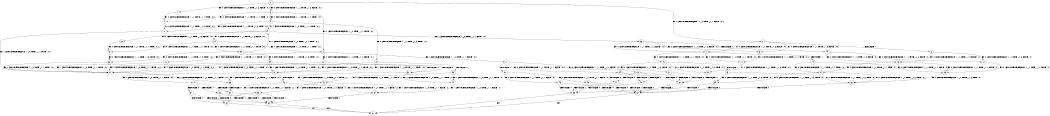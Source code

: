 digraph BCG {
size = "7, 10.5";
center = TRUE;
node [shape = circle];
0 [peripheries = 2];
0 -> 1 [label = "EX !0 !ATOMIC_EXCH_BRANCH (1, +1, TRUE, +1, 3, FALSE) !:0:1:"];
0 -> 2 [label = "EX !1 !ATOMIC_EXCH_BRANCH (1, +0, TRUE, +1, 1, FALSE) !:0:1:"];
0 -> 3 [label = "EX !0 !ATOMIC_EXCH_BRANCH (1, +1, TRUE, +1, 3, FALSE) !:0:1:"];
1 -> 4 [label = "EX !0 !ATOMIC_EXCH_BRANCH (1, +1, TRUE, +1, 1, TRUE) !:0:1:"];
2 -> 5 [label = "EX !0 !ATOMIC_EXCH_BRANCH (1, +1, TRUE, +1, 3, FALSE) !:0:1:"];
2 -> 6 [label = "TERMINATE !1"];
2 -> 7 [label = "EX !0 !ATOMIC_EXCH_BRANCH (1, +1, TRUE, +1, 3, FALSE) !:0:1:"];
3 -> 4 [label = "EX !0 !ATOMIC_EXCH_BRANCH (1, +1, TRUE, +1, 1, TRUE) !:0:1:"];
3 -> 8 [label = "EX !1 !ATOMIC_EXCH_BRANCH (1, +0, TRUE, +1, 1, TRUE) !:0:1:"];
3 -> 9 [label = "EX !0 !ATOMIC_EXCH_BRANCH (1, +1, TRUE, +1, 1, TRUE) !:0:1:"];
4 -> 10 [label = "EX !0 !ATOMIC_EXCH_BRANCH (1, +1, TRUE, +1, 3, TRUE) !:0:1:"];
5 -> 11 [label = "EX !0 !ATOMIC_EXCH_BRANCH (1, +1, TRUE, +1, 1, TRUE) !:0:1:"];
6 -> 12 [label = "EX !0 !ATOMIC_EXCH_BRANCH (1, +1, TRUE, +1, 3, FALSE) !:0:"];
6 -> 13 [label = "EX !0 !ATOMIC_EXCH_BRANCH (1, +1, TRUE, +1, 3, FALSE) !:0:"];
7 -> 11 [label = "EX !0 !ATOMIC_EXCH_BRANCH (1, +1, TRUE, +1, 1, TRUE) !:0:1:"];
7 -> 14 [label = "TERMINATE !1"];
7 -> 15 [label = "EX !0 !ATOMIC_EXCH_BRANCH (1, +1, TRUE, +1, 1, TRUE) !:0:1:"];
8 -> 16 [label = "EX !0 !ATOMIC_EXCH_BRANCH (1, +1, TRUE, +1, 1, FALSE) !:0:1:"];
8 -> 17 [label = "EX !1 !ATOMIC_EXCH_BRANCH (1, +0, TRUE, +1, 1, FALSE) !:0:1:"];
8 -> 18 [label = "EX !0 !ATOMIC_EXCH_BRANCH (1, +1, TRUE, +1, 1, FALSE) !:0:1:"];
9 -> 10 [label = "EX !0 !ATOMIC_EXCH_BRANCH (1, +1, TRUE, +1, 3, TRUE) !:0:1:"];
9 -> 19 [label = "EX !1 !ATOMIC_EXCH_BRANCH (1, +0, TRUE, +1, 1, TRUE) !:0:1:"];
9 -> 20 [label = "EX !0 !ATOMIC_EXCH_BRANCH (1, +1, TRUE, +1, 3, TRUE) !:0:1:"];
10 -> 21 [label = "EX !1 !ATOMIC_EXCH_BRANCH (1, +0, TRUE, +1, 1, TRUE) !:0:1:"];
11 -> 22 [label = "EX !0 !ATOMIC_EXCH_BRANCH (1, +1, TRUE, +1, 3, TRUE) !:0:1:"];
12 -> 23 [label = "EX !0 !ATOMIC_EXCH_BRANCH (1, +1, TRUE, +1, 1, TRUE) !:0:"];
13 -> 23 [label = "EX !0 !ATOMIC_EXCH_BRANCH (1, +1, TRUE, +1, 1, TRUE) !:0:"];
13 -> 24 [label = "EX !0 !ATOMIC_EXCH_BRANCH (1, +1, TRUE, +1, 1, TRUE) !:0:"];
14 -> 23 [label = "EX !0 !ATOMIC_EXCH_BRANCH (1, +1, TRUE, +1, 1, TRUE) !:0:"];
14 -> 24 [label = "EX !0 !ATOMIC_EXCH_BRANCH (1, +1, TRUE, +1, 1, TRUE) !:0:"];
15 -> 22 [label = "EX !0 !ATOMIC_EXCH_BRANCH (1, +1, TRUE, +1, 3, TRUE) !:0:1:"];
15 -> 25 [label = "TERMINATE !1"];
15 -> 26 [label = "EX !0 !ATOMIC_EXCH_BRANCH (1, +1, TRUE, +1, 3, TRUE) !:0:1:"];
16 -> 21 [label = "EX !1 !ATOMIC_EXCH_BRANCH (1, +0, TRUE, +1, 1, TRUE) !:0:1:"];
17 -> 27 [label = "EX !0 !ATOMIC_EXCH_BRANCH (1, +1, TRUE, +1, 1, FALSE) !:0:1:"];
17 -> 28 [label = "TERMINATE !1"];
17 -> 29 [label = "EX !0 !ATOMIC_EXCH_BRANCH (1, +1, TRUE, +1, 1, FALSE) !:0:1:"];
18 -> 21 [label = "EX !1 !ATOMIC_EXCH_BRANCH (1, +0, TRUE, +1, 1, TRUE) !:0:1:"];
18 -> 30 [label = "TERMINATE !0"];
18 -> 31 [label = "EX !1 !ATOMIC_EXCH_BRANCH (1, +0, TRUE, +1, 1, TRUE) !:0:1:"];
19 -> 32 [label = "EX !0 !ATOMIC_EXCH_BRANCH (1, +1, TRUE, +1, 3, FALSE) !:0:1:"];
19 -> 33 [label = "EX !1 !ATOMIC_EXCH_BRANCH (1, +0, TRUE, +1, 1, FALSE) !:0:1:"];
19 -> 34 [label = "EX !0 !ATOMIC_EXCH_BRANCH (1, +1, TRUE, +1, 3, FALSE) !:0:1:"];
20 -> 21 [label = "EX !1 !ATOMIC_EXCH_BRANCH (1, +0, TRUE, +1, 1, TRUE) !:0:1:"];
20 -> 35 [label = "TERMINATE !0"];
20 -> 31 [label = "EX !1 !ATOMIC_EXCH_BRANCH (1, +0, TRUE, +1, 1, TRUE) !:0:1:"];
21 -> 36 [label = "EX !1 !ATOMIC_EXCH_BRANCH (1, +0, TRUE, +1, 1, FALSE) !:0:1:"];
22 -> 37 [label = "TERMINATE !0"];
23 -> 38 [label = "EX !0 !ATOMIC_EXCH_BRANCH (1, +1, TRUE, +1, 3, TRUE) !:0:"];
24 -> 38 [label = "EX !0 !ATOMIC_EXCH_BRANCH (1, +1, TRUE, +1, 3, TRUE) !:0:"];
24 -> 39 [label = "EX !0 !ATOMIC_EXCH_BRANCH (1, +1, TRUE, +1, 3, TRUE) !:0:"];
25 -> 38 [label = "EX !0 !ATOMIC_EXCH_BRANCH (1, +1, TRUE, +1, 3, TRUE) !:0:"];
25 -> 39 [label = "EX !0 !ATOMIC_EXCH_BRANCH (1, +1, TRUE, +1, 3, TRUE) !:0:"];
26 -> 37 [label = "TERMINATE !0"];
26 -> 40 [label = "TERMINATE !1"];
26 -> 41 [label = "TERMINATE !0"];
27 -> 37 [label = "TERMINATE !0"];
28 -> 42 [label = "EX !0 !ATOMIC_EXCH_BRANCH (1, +1, TRUE, +1, 1, FALSE) !:0:"];
28 -> 43 [label = "EX !0 !ATOMIC_EXCH_BRANCH (1, +1, TRUE, +1, 1, FALSE) !:0:"];
29 -> 37 [label = "TERMINATE !0"];
29 -> 40 [label = "TERMINATE !1"];
29 -> 41 [label = "TERMINATE !0"];
30 -> 44 [label = "EX !1 !ATOMIC_EXCH_BRANCH (1, +0, TRUE, +1, 1, TRUE) !:1:"];
30 -> 45 [label = "EX !1 !ATOMIC_EXCH_BRANCH (1, +0, TRUE, +1, 1, TRUE) !:1:"];
31 -> 36 [label = "EX !1 !ATOMIC_EXCH_BRANCH (1, +0, TRUE, +1, 1, FALSE) !:0:1:"];
31 -> 46 [label = "TERMINATE !0"];
31 -> 47 [label = "EX !1 !ATOMIC_EXCH_BRANCH (1, +0, TRUE, +1, 1, FALSE) !:0:1:"];
32 -> 48 [label = "EX !0 !ATOMIC_EXCH_BRANCH (1, +1, TRUE, +1, 1, TRUE) !:0:1:"];
33 -> 5 [label = "EX !0 !ATOMIC_EXCH_BRANCH (1, +1, TRUE, +1, 3, FALSE) !:0:1:"];
33 -> 49 [label = "TERMINATE !1"];
33 -> 7 [label = "EX !0 !ATOMIC_EXCH_BRANCH (1, +1, TRUE, +1, 3, FALSE) !:0:1:"];
34 -> 48 [label = "EX !0 !ATOMIC_EXCH_BRANCH (1, +1, TRUE, +1, 1, TRUE) !:0:1:"];
34 -> 8 [label = "EX !1 !ATOMIC_EXCH_BRANCH (1, +0, TRUE, +1, 1, TRUE) !:0:1:"];
34 -> 50 [label = "EX !0 !ATOMIC_EXCH_BRANCH (1, +1, TRUE, +1, 1, TRUE) !:0:1:"];
35 -> 44 [label = "EX !1 !ATOMIC_EXCH_BRANCH (1, +0, TRUE, +1, 1, TRUE) !:1:"];
35 -> 45 [label = "EX !1 !ATOMIC_EXCH_BRANCH (1, +0, TRUE, +1, 1, TRUE) !:1:"];
36 -> 51 [label = "TERMINATE !0"];
37 -> 52 [label = "TERMINATE !1"];
38 -> 52 [label = "TERMINATE !0"];
39 -> 52 [label = "TERMINATE !0"];
39 -> 53 [label = "TERMINATE !0"];
40 -> 52 [label = "TERMINATE !0"];
40 -> 53 [label = "TERMINATE !0"];
41 -> 52 [label = "TERMINATE !1"];
41 -> 53 [label = "TERMINATE !1"];
42 -> 52 [label = "TERMINATE !0"];
43 -> 52 [label = "TERMINATE !0"];
43 -> 53 [label = "TERMINATE !0"];
44 -> 54 [label = "EX !1 !ATOMIC_EXCH_BRANCH (1, +0, TRUE, +1, 1, FALSE) !:1:"];
45 -> 54 [label = "EX !1 !ATOMIC_EXCH_BRANCH (1, +0, TRUE, +1, 1, FALSE) !:1:"];
45 -> 55 [label = "EX !1 !ATOMIC_EXCH_BRANCH (1, +0, TRUE, +1, 1, FALSE) !:1:"];
46 -> 54 [label = "EX !1 !ATOMIC_EXCH_BRANCH (1, +0, TRUE, +1, 1, FALSE) !:1:"];
46 -> 55 [label = "EX !1 !ATOMIC_EXCH_BRANCH (1, +0, TRUE, +1, 1, FALSE) !:1:"];
47 -> 51 [label = "TERMINATE !0"];
47 -> 56 [label = "TERMINATE !1"];
47 -> 57 [label = "TERMINATE !0"];
48 -> 58 [label = "EX !0 !ATOMIC_EXCH_BRANCH (1, +1, TRUE, +1, 3, TRUE) !:0:1:"];
49 -> 12 [label = "EX !0 !ATOMIC_EXCH_BRANCH (1, +1, TRUE, +1, 3, FALSE) !:0:"];
49 -> 13 [label = "EX !0 !ATOMIC_EXCH_BRANCH (1, +1, TRUE, +1, 3, FALSE) !:0:"];
50 -> 58 [label = "EX !0 !ATOMIC_EXCH_BRANCH (1, +1, TRUE, +1, 3, TRUE) !:0:1:"];
50 -> 19 [label = "EX !1 !ATOMIC_EXCH_BRANCH (1, +0, TRUE, +1, 1, TRUE) !:0:1:"];
50 -> 59 [label = "EX !0 !ATOMIC_EXCH_BRANCH (1, +1, TRUE, +1, 3, TRUE) !:0:1:"];
51 -> 60 [label = "TERMINATE !1"];
52 -> 61 [label = "exit"];
53 -> 61 [label = "exit"];
54 -> 60 [label = "TERMINATE !1"];
55 -> 60 [label = "TERMINATE !1"];
55 -> 62 [label = "TERMINATE !1"];
56 -> 60 [label = "TERMINATE !0"];
56 -> 62 [label = "TERMINATE !0"];
57 -> 60 [label = "TERMINATE !1"];
57 -> 62 [label = "TERMINATE !1"];
58 -> 21 [label = "EX !1 !ATOMIC_EXCH_BRANCH (1, +0, TRUE, +1, 1, TRUE) !:0:1:"];
59 -> 21 [label = "EX !1 !ATOMIC_EXCH_BRANCH (1, +0, TRUE, +1, 1, TRUE) !:0:1:"];
59 -> 30 [label = "TERMINATE !0"];
59 -> 31 [label = "EX !1 !ATOMIC_EXCH_BRANCH (1, +0, TRUE, +1, 1, TRUE) !:0:1:"];
60 -> 61 [label = "exit"];
62 -> 61 [label = "exit"];
}
